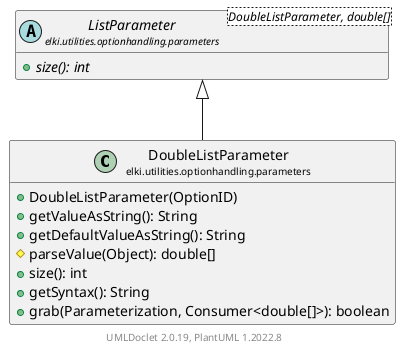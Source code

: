 @startuml
    remove .*\.(Instance|Par|Parameterizer|Factory)$
    set namespaceSeparator none
    hide empty fields
    hide empty methods

    class "<size:14>DoubleListParameter\n<size:10>elki.utilities.optionhandling.parameters" as elki.utilities.optionhandling.parameters.DoubleListParameter [[DoubleListParameter.html]] {
        +DoubleListParameter(OptionID)
        +getValueAsString(): String
        +getDefaultValueAsString(): String
        #parseValue(Object): double[]
        +size(): int
        +getSyntax(): String
        +grab(Parameterization, Consumer<double[]>): boolean
    }

    abstract class "<size:14>ListParameter\n<size:10>elki.utilities.optionhandling.parameters" as elki.utilities.optionhandling.parameters.ListParameter<DoubleListParameter, double[]> [[ListParameter.html]] {
        {abstract} +size(): int
    }

    elki.utilities.optionhandling.parameters.ListParameter <|-- elki.utilities.optionhandling.parameters.DoubleListParameter

    center footer UMLDoclet 2.0.19, PlantUML 1.2022.8
@enduml
